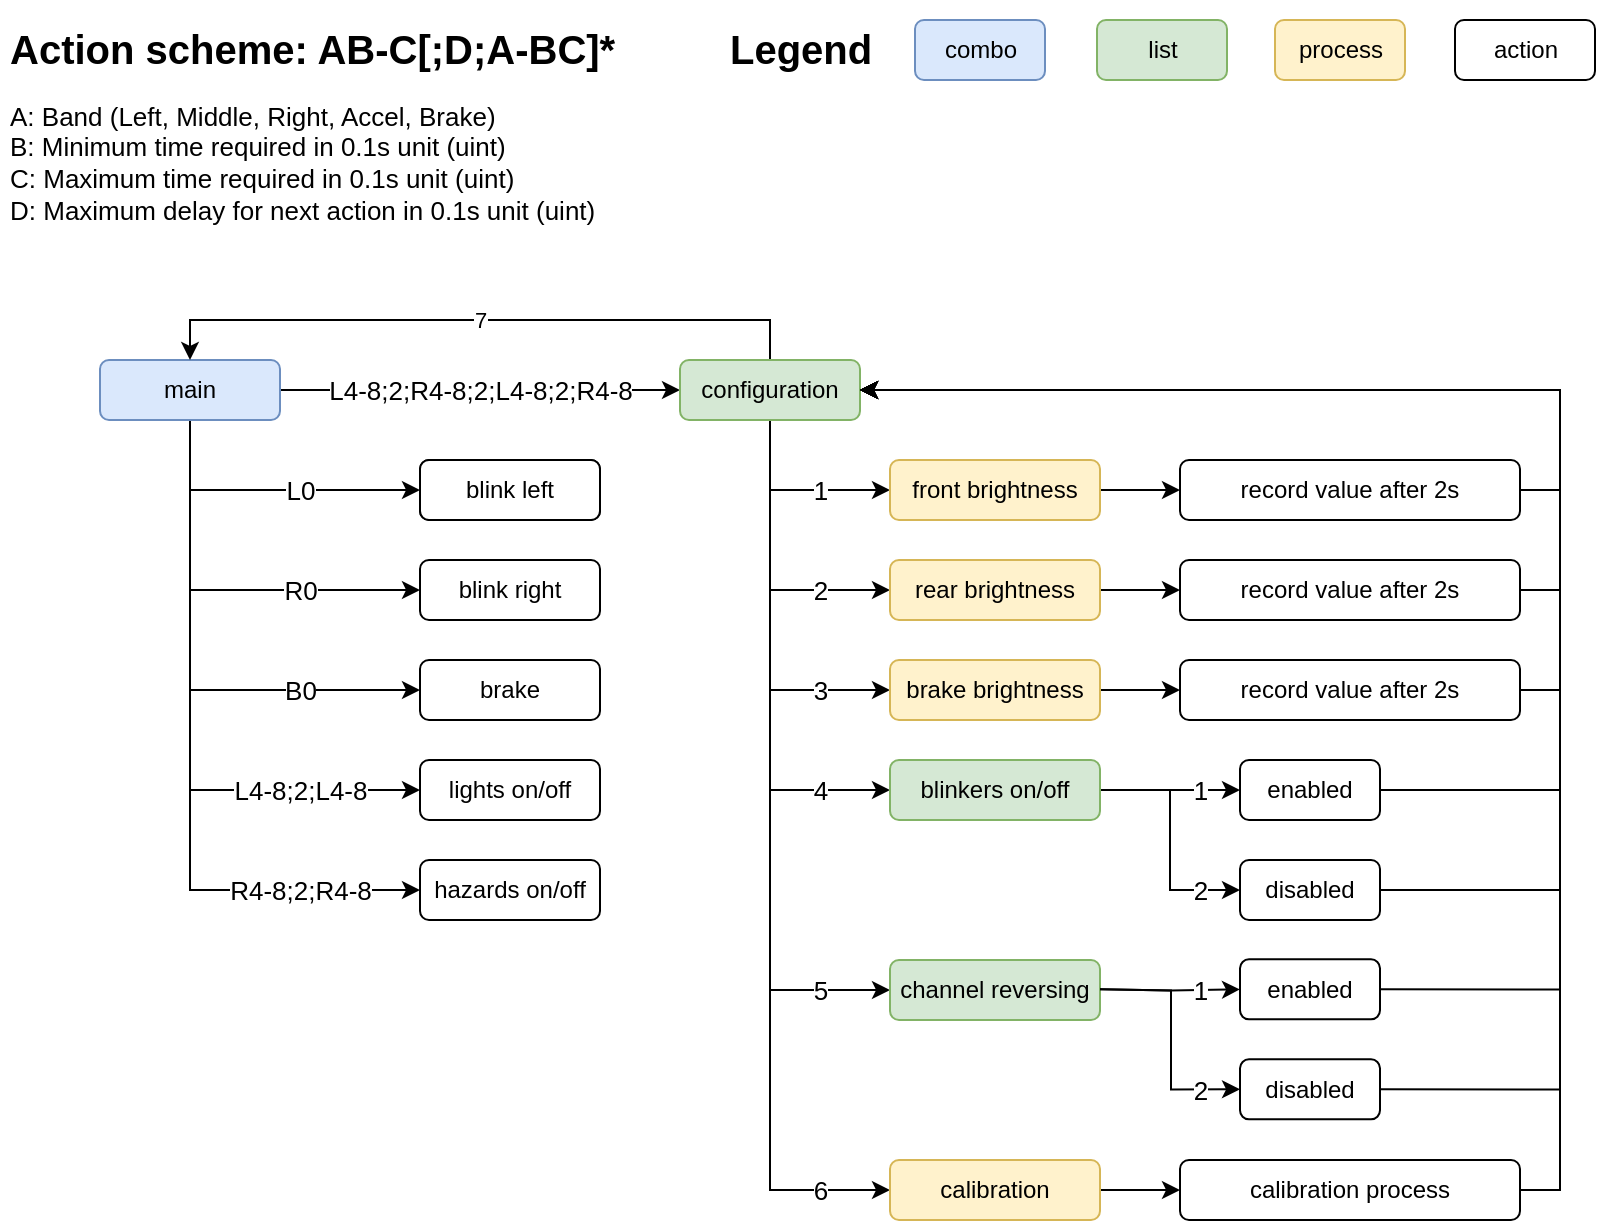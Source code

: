 <mxfile version="20.7.4" type="device"><diagram id="5-6ZuU7O5ug9ezJ-UcMo" name="Page-1"><mxGraphModel dx="1500" dy="701" grid="1" gridSize="10" guides="1" tooltips="1" connect="1" arrows="1" fold="1" page="1" pageScale="1" pageWidth="900" pageHeight="700" math="0" shadow="0"><root><mxCell id="0"/><mxCell id="1" parent="0"/><mxCell id="SZ4TP6KdmqXqR0Kit4hb-18" value="&lt;h1 style=&quot;font-size: 20px;&quot;&gt;Legend&lt;/h1&gt;" style="text;html=1;strokeColor=none;fillColor=none;spacing=5;spacingTop=-20;whiteSpace=wrap;overflow=hidden;rounded=0;" parent="1" vertex="1"><mxGeometry x="411" y="50" width="90" height="30" as="geometry"/></mxCell><mxCell id="SZ4TP6KdmqXqR0Kit4hb-1" value="blink left" style="rounded=1;whiteSpace=wrap;html=1;" parent="1" vertex="1"><mxGeometry x="261" y="270" width="90" height="30" as="geometry"/></mxCell><mxCell id="SZ4TP6KdmqXqR0Kit4hb-3" value="&lt;h1 style=&quot;font-size: 20px;&quot;&gt;&lt;font style=&quot;font-size: 20px;&quot;&gt;Action scheme: AB-C[;D;A-BC]*&lt;/font&gt;&lt;/h1&gt;&lt;p style=&quot;font-size: 13px;&quot;&gt;&lt;span style=&quot;background-color: initial;&quot;&gt;A: Band (Left, Middle, Right, Accel, Brake)&lt;/span&gt;&lt;br&gt;&lt;span style=&quot;background-color: initial;&quot;&gt;B: Minimum time required in 0.1s unit (uint)&lt;/span&gt;&lt;br&gt;&lt;span style=&quot;background-color: initial;&quot;&gt;C: Maximum time required in 0.1s unit (uint)&lt;/span&gt;&lt;br&gt;&lt;span style=&quot;background-color: initial;&quot;&gt;D: Maximum delay for next action in 0.1s unit (uint)&lt;/span&gt;&lt;br&gt;&lt;/p&gt;" style="text;html=1;strokeColor=none;fillColor=none;spacing=5;spacingTop=-20;whiteSpace=wrap;overflow=hidden;rounded=0;" parent="1" vertex="1"><mxGeometry x="51" y="50" width="320" height="120" as="geometry"/></mxCell><mxCell id="SZ4TP6KdmqXqR0Kit4hb-25" value="L0" style="edgeStyle=orthogonalEdgeStyle;rounded=0;orthogonalLoop=1;jettySize=auto;html=1;exitX=0.5;exitY=1;exitDx=0;exitDy=0;entryX=0;entryY=0.5;entryDx=0;entryDy=0;fontSize=13;" parent="1" source="SZ4TP6KdmqXqR0Kit4hb-5" target="SZ4TP6KdmqXqR0Kit4hb-1" edge="1"><mxGeometry x="0.2" relative="1" as="geometry"><mxPoint as="offset"/></mxGeometry></mxCell><mxCell id="SZ4TP6KdmqXqR0Kit4hb-26" value="R0" style="edgeStyle=orthogonalEdgeStyle;rounded=0;orthogonalLoop=1;jettySize=auto;html=1;exitX=0.5;exitY=1;exitDx=0;exitDy=0;entryX=0;entryY=0.5;entryDx=0;entryDy=0;fontSize=13;" parent="1" source="SZ4TP6KdmqXqR0Kit4hb-5" target="SZ4TP6KdmqXqR0Kit4hb-6" edge="1"><mxGeometry x="0.4" relative="1" as="geometry"><mxPoint as="offset"/></mxGeometry></mxCell><mxCell id="SZ4TP6KdmqXqR0Kit4hb-27" value="L4-8;2;L4-8" style="edgeStyle=orthogonalEdgeStyle;rounded=0;orthogonalLoop=1;jettySize=auto;html=1;exitX=0.5;exitY=1;exitDx=0;exitDy=0;entryX=0;entryY=0.5;entryDx=0;entryDy=0;fontSize=13;" parent="1" source="SZ4TP6KdmqXqR0Kit4hb-5" target="SZ4TP6KdmqXqR0Kit4hb-7" edge="1"><mxGeometry x="0.6" relative="1" as="geometry"><mxPoint as="offset"/></mxGeometry></mxCell><mxCell id="SZ4TP6KdmqXqR0Kit4hb-28" value="R4-8;2;R4-8" style="edgeStyle=orthogonalEdgeStyle;rounded=0;orthogonalLoop=1;jettySize=auto;html=1;exitX=0.5;exitY=1;exitDx=0;exitDy=0;entryX=0;entryY=0.5;entryDx=0;entryDy=0;fontSize=13;" parent="1" source="SZ4TP6KdmqXqR0Kit4hb-5" target="SZ4TP6KdmqXqR0Kit4hb-8" edge="1"><mxGeometry x="0.657" relative="1" as="geometry"><mxPoint as="offset"/></mxGeometry></mxCell><mxCell id="SZ4TP6KdmqXqR0Kit4hb-29" value="B0" style="edgeStyle=orthogonalEdgeStyle;rounded=0;orthogonalLoop=1;jettySize=auto;html=1;exitX=0.5;exitY=1;exitDx=0;exitDy=0;entryX=0;entryY=0.5;entryDx=0;entryDy=0;fontSize=13;" parent="1" source="SZ4TP6KdmqXqR0Kit4hb-5" target="SZ4TP6KdmqXqR0Kit4hb-9" edge="1"><mxGeometry x="0.52" relative="1" as="geometry"><mxPoint as="offset"/></mxGeometry></mxCell><mxCell id="SZ4TP6KdmqXqR0Kit4hb-31" value="L4-8;2;R4-8;2;L4-8;2;R4-8" style="edgeStyle=orthogonalEdgeStyle;rounded=0;orthogonalLoop=1;jettySize=auto;html=1;exitX=1;exitY=0.5;exitDx=0;exitDy=0;entryX=0;entryY=0.5;entryDx=0;entryDy=0;fontSize=13;" parent="1" source="SZ4TP6KdmqXqR0Kit4hb-5" target="SZ4TP6KdmqXqR0Kit4hb-20" edge="1"><mxGeometry relative="1" as="geometry"/></mxCell><mxCell id="SZ4TP6KdmqXqR0Kit4hb-5" value="main" style="rounded=1;whiteSpace=wrap;html=1;perimeterSpacing=0;strokeWidth=1;glass=0;shadow=0;fillColor=#dae8fc;strokeColor=#6c8ebf;" parent="1" vertex="1"><mxGeometry x="101" y="220" width="90" height="30" as="geometry"/></mxCell><mxCell id="SZ4TP6KdmqXqR0Kit4hb-6" value="blink right" style="rounded=1;whiteSpace=wrap;html=1;" parent="1" vertex="1"><mxGeometry x="261" y="320" width="90" height="30" as="geometry"/></mxCell><mxCell id="SZ4TP6KdmqXqR0Kit4hb-7" value="lights on/off" style="rounded=1;whiteSpace=wrap;html=1;" parent="1" vertex="1"><mxGeometry x="261" y="420" width="90" height="30" as="geometry"/></mxCell><mxCell id="SZ4TP6KdmqXqR0Kit4hb-8" value="hazards on/off" style="rounded=1;whiteSpace=wrap;html=1;" parent="1" vertex="1"><mxGeometry x="261" y="470" width="90" height="30" as="geometry"/></mxCell><mxCell id="SZ4TP6KdmqXqR0Kit4hb-9" value="brake" style="rounded=1;whiteSpace=wrap;html=1;" parent="1" vertex="1"><mxGeometry x="261" y="370" width="90" height="30" as="geometry"/></mxCell><mxCell id="SZ4TP6KdmqXqR0Kit4hb-17" value="combo" style="rounded=1;whiteSpace=wrap;html=1;perimeterSpacing=0;strokeWidth=1;glass=0;shadow=0;fillColor=#dae8fc;strokeColor=#6c8ebf;" parent="1" vertex="1"><mxGeometry x="508.5" y="50" width="65" height="30" as="geometry"/></mxCell><mxCell id="SZ4TP6KdmqXqR0Kit4hb-19" value="action" style="rounded=1;whiteSpace=wrap;html=1;" parent="1" vertex="1"><mxGeometry x="778.5" y="50" width="70" height="30" as="geometry"/></mxCell><mxCell id="SZ4TP6KdmqXqR0Kit4hb-42" value="6" style="edgeStyle=orthogonalEdgeStyle;rounded=0;orthogonalLoop=1;jettySize=auto;html=1;exitX=0.5;exitY=1;exitDx=0;exitDy=0;entryX=0;entryY=0.5;entryDx=0;entryDy=0;fontSize=13;" parent="1" source="SZ4TP6KdmqXqR0Kit4hb-20" target="SZ4TP6KdmqXqR0Kit4hb-33" edge="1"><mxGeometry x="0.843" relative="1" as="geometry"><mxPoint as="offset"/></mxGeometry></mxCell><mxCell id="SZ4TP6KdmqXqR0Kit4hb-43" value="1" style="edgeStyle=orthogonalEdgeStyle;rounded=0;orthogonalLoop=1;jettySize=auto;html=1;exitX=0.5;exitY=1;exitDx=0;exitDy=0;entryX=0;entryY=0.5;entryDx=0;entryDy=0;fontSize=13;" parent="1" source="SZ4TP6KdmqXqR0Kit4hb-20" target="SZ4TP6KdmqXqR0Kit4hb-36" edge="1"><mxGeometry x="0.263" relative="1" as="geometry"><mxPoint as="offset"/></mxGeometry></mxCell><mxCell id="SZ4TP6KdmqXqR0Kit4hb-44" value="2" style="edgeStyle=orthogonalEdgeStyle;rounded=0;orthogonalLoop=1;jettySize=auto;html=1;exitX=0.5;exitY=1;exitDx=0;exitDy=0;entryX=0;entryY=0.5;entryDx=0;entryDy=0;fontSize=13;" parent="1" source="SZ4TP6KdmqXqR0Kit4hb-20" target="SZ4TP6KdmqXqR0Kit4hb-37" edge="1"><mxGeometry x="0.517" relative="1" as="geometry"><mxPoint as="offset"/></mxGeometry></mxCell><mxCell id="SZ4TP6KdmqXqR0Kit4hb-45" value="3" style="edgeStyle=orthogonalEdgeStyle;rounded=0;orthogonalLoop=1;jettySize=auto;html=1;exitX=0.5;exitY=1;exitDx=0;exitDy=0;entryX=0;entryY=0.5;entryDx=0;entryDy=0;fontSize=13;" parent="1" source="SZ4TP6KdmqXqR0Kit4hb-20" target="SZ4TP6KdmqXqR0Kit4hb-38" edge="1"><mxGeometry x="0.641" relative="1" as="geometry"><mxPoint as="offset"/></mxGeometry></mxCell><mxCell id="SZ4TP6KdmqXqR0Kit4hb-46" value="4" style="edgeStyle=orthogonalEdgeStyle;rounded=0;orthogonalLoop=1;jettySize=auto;html=1;exitX=0.5;exitY=1;exitDx=0;exitDy=0;entryX=0;entryY=0.5;entryDx=0;entryDy=0;fontSize=13;" parent="1" source="SZ4TP6KdmqXqR0Kit4hb-20" target="SZ4TP6KdmqXqR0Kit4hb-39" edge="1"><mxGeometry x="0.714" relative="1" as="geometry"><mxPoint as="offset"/></mxGeometry></mxCell><mxCell id="SZ4TP6KdmqXqR0Kit4hb-47" value="5" style="edgeStyle=orthogonalEdgeStyle;rounded=0;orthogonalLoop=1;jettySize=auto;html=1;exitX=0.5;exitY=1;exitDx=0;exitDy=0;entryX=0;entryY=0.5;entryDx=0;entryDy=0;fontSize=13;" parent="1" source="SZ4TP6KdmqXqR0Kit4hb-20" target="SZ4TP6KdmqXqR0Kit4hb-40" edge="1"><mxGeometry x="0.797" relative="1" as="geometry"><mxPoint as="offset"/></mxGeometry></mxCell><mxCell id="w_0CiiuJZZ0CjPxHWVyB-29" value="7" style="edgeStyle=orthogonalEdgeStyle;rounded=0;orthogonalLoop=1;jettySize=auto;html=1;exitX=0.5;exitY=0;exitDx=0;exitDy=0;entryX=0.5;entryY=0;entryDx=0;entryDy=0;" edge="1" parent="1" source="SZ4TP6KdmqXqR0Kit4hb-20" target="SZ4TP6KdmqXqR0Kit4hb-5"><mxGeometry relative="1" as="geometry"/></mxCell><mxCell id="SZ4TP6KdmqXqR0Kit4hb-20" value="configuration" style="rounded=1;whiteSpace=wrap;html=1;perimeterSpacing=0;strokeWidth=1;glass=0;shadow=0;fillColor=#d5e8d4;strokeColor=#82b366;" parent="1" vertex="1"><mxGeometry x="391" y="220" width="90" height="30" as="geometry"/></mxCell><mxCell id="SZ4TP6KdmqXqR0Kit4hb-32" value="blink left" style="rounded=1;whiteSpace=wrap;html=1;" parent="1" vertex="1"><mxGeometry x="261" y="270" width="90" height="30" as="geometry"/></mxCell><mxCell id="SZ4TP6KdmqXqR0Kit4hb-73" style="edgeStyle=orthogonalEdgeStyle;rounded=0;orthogonalLoop=1;jettySize=auto;html=1;exitX=1;exitY=0.5;exitDx=0;exitDy=0;entryX=0;entryY=0.5;entryDx=0;entryDy=0;fontSize=13;endArrow=classic;endFill=1;" parent="1" source="SZ4TP6KdmqXqR0Kit4hb-33" target="SZ4TP6KdmqXqR0Kit4hb-55" edge="1"><mxGeometry relative="1" as="geometry"/></mxCell><mxCell id="SZ4TP6KdmqXqR0Kit4hb-33" value="calibration" style="rounded=1;whiteSpace=wrap;html=1;fillColor=#fff2cc;strokeColor=#d6b656;" parent="1" vertex="1"><mxGeometry x="496" y="620" width="105" height="30" as="geometry"/></mxCell><mxCell id="SZ4TP6KdmqXqR0Kit4hb-35" value="list" style="rounded=1;whiteSpace=wrap;html=1;perimeterSpacing=0;strokeWidth=1;glass=0;shadow=0;fillColor=#d5e8d4;strokeColor=#82b366;" parent="1" vertex="1"><mxGeometry x="599.5" y="50" width="65" height="30" as="geometry"/></mxCell><mxCell id="SZ4TP6KdmqXqR0Kit4hb-70" style="edgeStyle=orthogonalEdgeStyle;rounded=0;orthogonalLoop=1;jettySize=auto;html=1;exitX=1;exitY=0.5;exitDx=0;exitDy=0;entryX=0;entryY=0.5;entryDx=0;entryDy=0;fontSize=13;endArrow=classic;endFill=1;" parent="1" source="SZ4TP6KdmqXqR0Kit4hb-36" target="SZ4TP6KdmqXqR0Kit4hb-49" edge="1"><mxGeometry relative="1" as="geometry"/></mxCell><mxCell id="SZ4TP6KdmqXqR0Kit4hb-36" value="front brightness" style="rounded=1;whiteSpace=wrap;html=1;fillColor=#fff2cc;strokeColor=#d6b656;" parent="1" vertex="1"><mxGeometry x="496" y="270" width="105" height="30" as="geometry"/></mxCell><mxCell id="SZ4TP6KdmqXqR0Kit4hb-71" style="edgeStyle=orthogonalEdgeStyle;rounded=0;orthogonalLoop=1;jettySize=auto;html=1;exitX=1;exitY=0.5;exitDx=0;exitDy=0;entryX=0;entryY=0.5;entryDx=0;entryDy=0;fontSize=13;endArrow=classic;endFill=1;" parent="1" source="SZ4TP6KdmqXqR0Kit4hb-37" target="SZ4TP6KdmqXqR0Kit4hb-51" edge="1"><mxGeometry relative="1" as="geometry"/></mxCell><mxCell id="SZ4TP6KdmqXqR0Kit4hb-37" value="rear brightness" style="rounded=1;whiteSpace=wrap;html=1;fillColor=#fff2cc;strokeColor=#d6b656;" parent="1" vertex="1"><mxGeometry x="496" y="320" width="105" height="30" as="geometry"/></mxCell><mxCell id="SZ4TP6KdmqXqR0Kit4hb-72" style="edgeStyle=orthogonalEdgeStyle;rounded=0;orthogonalLoop=1;jettySize=auto;html=1;exitX=1;exitY=0.5;exitDx=0;exitDy=0;fontSize=13;endArrow=classic;endFill=1;" parent="1" source="SZ4TP6KdmqXqR0Kit4hb-38" target="SZ4TP6KdmqXqR0Kit4hb-53" edge="1"><mxGeometry relative="1" as="geometry"/></mxCell><mxCell id="SZ4TP6KdmqXqR0Kit4hb-38" value="brake brightness" style="rounded=1;whiteSpace=wrap;html=1;fillColor=#fff2cc;strokeColor=#d6b656;" parent="1" vertex="1"><mxGeometry x="496" y="370" width="105" height="30" as="geometry"/></mxCell><mxCell id="SZ4TP6KdmqXqR0Kit4hb-61" value="2" style="edgeStyle=orthogonalEdgeStyle;rounded=0;orthogonalLoop=1;jettySize=auto;html=1;exitX=1;exitY=0.5;exitDx=0;exitDy=0;entryX=0;entryY=0.5;entryDx=0;entryDy=0;fontSize=13;" parent="1" source="SZ4TP6KdmqXqR0Kit4hb-39" target="SZ4TP6KdmqXqR0Kit4hb-59" edge="1"><mxGeometry x="0.667" relative="1" as="geometry"><mxPoint as="offset"/></mxGeometry></mxCell><mxCell id="SZ4TP6KdmqXqR0Kit4hb-68" value="1" style="edgeStyle=orthogonalEdgeStyle;rounded=0;orthogonalLoop=1;jettySize=auto;html=1;exitX=1;exitY=0.5;exitDx=0;exitDy=0;entryX=0;entryY=0.5;entryDx=0;entryDy=0;fontSize=13;endArrow=classic;endFill=1;" parent="1" source="SZ4TP6KdmqXqR0Kit4hb-39" target="SZ4TP6KdmqXqR0Kit4hb-57" edge="1"><mxGeometry x="0.429" relative="1" as="geometry"><mxPoint as="offset"/></mxGeometry></mxCell><mxCell id="SZ4TP6KdmqXqR0Kit4hb-39" value="blinkers on/off" style="rounded=1;whiteSpace=wrap;html=1;fillColor=#d5e8d4;strokeColor=#82b366;" parent="1" vertex="1"><mxGeometry x="496" y="420" width="105" height="30" as="geometry"/></mxCell><mxCell id="SZ4TP6KdmqXqR0Kit4hb-40" value="channel reversing" style="rounded=1;whiteSpace=wrap;html=1;fillColor=#d5e8d4;strokeColor=#82b366;" parent="1" vertex="1"><mxGeometry x="496" y="520" width="105" height="30" as="geometry"/></mxCell><mxCell id="w_0CiiuJZZ0CjPxHWVyB-19" style="edgeStyle=orthogonalEdgeStyle;rounded=0;orthogonalLoop=1;jettySize=auto;html=1;exitX=1;exitY=0.5;exitDx=0;exitDy=0;entryX=1;entryY=0.5;entryDx=0;entryDy=0;" edge="1" parent="1" source="SZ4TP6KdmqXqR0Kit4hb-49" target="SZ4TP6KdmqXqR0Kit4hb-20"><mxGeometry relative="1" as="geometry"/></mxCell><mxCell id="SZ4TP6KdmqXqR0Kit4hb-49" value="record value after 2s" style="rounded=1;whiteSpace=wrap;html=1;" parent="1" vertex="1"><mxGeometry x="641" y="270" width="170" height="30" as="geometry"/></mxCell><mxCell id="w_0CiiuJZZ0CjPxHWVyB-22" style="edgeStyle=orthogonalEdgeStyle;rounded=0;orthogonalLoop=1;jettySize=auto;html=1;exitX=1;exitY=0.5;exitDx=0;exitDy=0;entryX=1;entryY=0.5;entryDx=0;entryDy=0;" edge="1" parent="1" source="SZ4TP6KdmqXqR0Kit4hb-51" target="SZ4TP6KdmqXqR0Kit4hb-20"><mxGeometry relative="1" as="geometry"/></mxCell><mxCell id="SZ4TP6KdmqXqR0Kit4hb-51" value="record value after 2s" style="rounded=1;whiteSpace=wrap;html=1;" parent="1" vertex="1"><mxGeometry x="641" y="320" width="170" height="30" as="geometry"/></mxCell><mxCell id="w_0CiiuJZZ0CjPxHWVyB-23" style="edgeStyle=orthogonalEdgeStyle;rounded=0;orthogonalLoop=1;jettySize=auto;html=1;exitX=1;exitY=0.5;exitDx=0;exitDy=0;entryX=1;entryY=0.5;entryDx=0;entryDy=0;" edge="1" parent="1" source="SZ4TP6KdmqXqR0Kit4hb-53" target="SZ4TP6KdmqXqR0Kit4hb-20"><mxGeometry relative="1" as="geometry"/></mxCell><mxCell id="SZ4TP6KdmqXqR0Kit4hb-53" value="record value after 2s" style="rounded=1;whiteSpace=wrap;html=1;" parent="1" vertex="1"><mxGeometry x="641" y="370" width="170" height="30" as="geometry"/></mxCell><mxCell id="w_0CiiuJZZ0CjPxHWVyB-28" style="edgeStyle=orthogonalEdgeStyle;rounded=0;orthogonalLoop=1;jettySize=auto;html=1;exitX=1;exitY=0.5;exitDx=0;exitDy=0;entryX=1;entryY=0.5;entryDx=0;entryDy=0;" edge="1" parent="1" source="SZ4TP6KdmqXqR0Kit4hb-55" target="SZ4TP6KdmqXqR0Kit4hb-20"><mxGeometry relative="1" as="geometry"/></mxCell><mxCell id="SZ4TP6KdmqXqR0Kit4hb-55" value="calibration process" style="rounded=1;whiteSpace=wrap;html=1;" parent="1" vertex="1"><mxGeometry x="641" y="620" width="170" height="30" as="geometry"/></mxCell><mxCell id="w_0CiiuJZZ0CjPxHWVyB-24" style="edgeStyle=orthogonalEdgeStyle;rounded=0;orthogonalLoop=1;jettySize=auto;html=1;exitX=1;exitY=0.5;exitDx=0;exitDy=0;entryX=1;entryY=0.5;entryDx=0;entryDy=0;" edge="1" parent="1" source="SZ4TP6KdmqXqR0Kit4hb-57" target="SZ4TP6KdmqXqR0Kit4hb-20"><mxGeometry relative="1" as="geometry"><Array as="points"><mxPoint x="831" y="435"/><mxPoint x="831" y="235"/></Array></mxGeometry></mxCell><mxCell id="SZ4TP6KdmqXqR0Kit4hb-57" value="enabled" style="rounded=1;whiteSpace=wrap;html=1;" parent="1" vertex="1"><mxGeometry x="671" y="420" width="70" height="30" as="geometry"/></mxCell><mxCell id="w_0CiiuJZZ0CjPxHWVyB-25" style="edgeStyle=orthogonalEdgeStyle;rounded=0;orthogonalLoop=1;jettySize=auto;html=1;exitX=1;exitY=0.5;exitDx=0;exitDy=0;entryX=1;entryY=0.5;entryDx=0;entryDy=0;" edge="1" parent="1" source="SZ4TP6KdmqXqR0Kit4hb-59" target="SZ4TP6KdmqXqR0Kit4hb-20"><mxGeometry relative="1" as="geometry"><Array as="points"><mxPoint x="831" y="485"/><mxPoint x="831" y="235"/></Array></mxGeometry></mxCell><mxCell id="SZ4TP6KdmqXqR0Kit4hb-59" value="disabled" style="rounded=1;whiteSpace=wrap;html=1;" parent="1" vertex="1"><mxGeometry x="671" y="470" width="70" height="30" as="geometry"/></mxCell><mxCell id="SZ4TP6KdmqXqR0Kit4hb-63" value="2" style="edgeStyle=orthogonalEdgeStyle;rounded=0;orthogonalLoop=1;jettySize=auto;html=1;exitX=1;exitY=0.5;exitDx=0;exitDy=0;entryX=0;entryY=0.5;entryDx=0;entryDy=0;fontSize=13;" parent="1" target="SZ4TP6KdmqXqR0Kit4hb-67" edge="1"><mxGeometry x="0.667" relative="1" as="geometry"><mxPoint x="601" y="534.67" as="sourcePoint"/><mxPoint as="offset"/></mxGeometry></mxCell><mxCell id="w_0CiiuJZZ0CjPxHWVyB-26" style="edgeStyle=orthogonalEdgeStyle;rounded=0;orthogonalLoop=1;jettySize=auto;html=1;exitX=1;exitY=0.5;exitDx=0;exitDy=0;entryX=1;entryY=0.5;entryDx=0;entryDy=0;" edge="1" parent="1" source="SZ4TP6KdmqXqR0Kit4hb-65" target="SZ4TP6KdmqXqR0Kit4hb-20"><mxGeometry relative="1" as="geometry"><Array as="points"><mxPoint x="831" y="535"/><mxPoint x="831" y="235"/></Array></mxGeometry></mxCell><mxCell id="SZ4TP6KdmqXqR0Kit4hb-65" value="enabled" style="rounded=1;whiteSpace=wrap;html=1;" parent="1" vertex="1"><mxGeometry x="671" y="519.67" width="70" height="30" as="geometry"/></mxCell><mxCell id="SZ4TP6KdmqXqR0Kit4hb-66" value="1" style="edgeStyle=orthogonalEdgeStyle;rounded=0;orthogonalLoop=1;jettySize=auto;html=1;fontSize=13;" parent="1" target="SZ4TP6KdmqXqR0Kit4hb-65" edge="1"><mxGeometry x="0.429" relative="1" as="geometry"><mxPoint x="601" y="534.67" as="sourcePoint"/><mxPoint as="offset"/></mxGeometry></mxCell><mxCell id="w_0CiiuJZZ0CjPxHWVyB-27" style="edgeStyle=orthogonalEdgeStyle;rounded=0;orthogonalLoop=1;jettySize=auto;html=1;exitX=1;exitY=0.5;exitDx=0;exitDy=0;entryX=1;entryY=0.5;entryDx=0;entryDy=0;" edge="1" parent="1" source="SZ4TP6KdmqXqR0Kit4hb-67" target="SZ4TP6KdmqXqR0Kit4hb-20"><mxGeometry relative="1" as="geometry"><Array as="points"><mxPoint x="831" y="585"/><mxPoint x="831" y="235"/></Array></mxGeometry></mxCell><mxCell id="SZ4TP6KdmqXqR0Kit4hb-67" value="disabled" style="rounded=1;whiteSpace=wrap;html=1;" parent="1" vertex="1"><mxGeometry x="671" y="569.67" width="70" height="30" as="geometry"/></mxCell><mxCell id="SZ4TP6KdmqXqR0Kit4hb-74" value="process" style="rounded=1;whiteSpace=wrap;html=1;perimeterSpacing=0;strokeWidth=1;glass=0;shadow=0;fillColor=#fff2cc;strokeColor=#d6b656;" parent="1" vertex="1"><mxGeometry x="688.5" y="50" width="65" height="30" as="geometry"/></mxCell></root></mxGraphModel></diagram></mxfile>